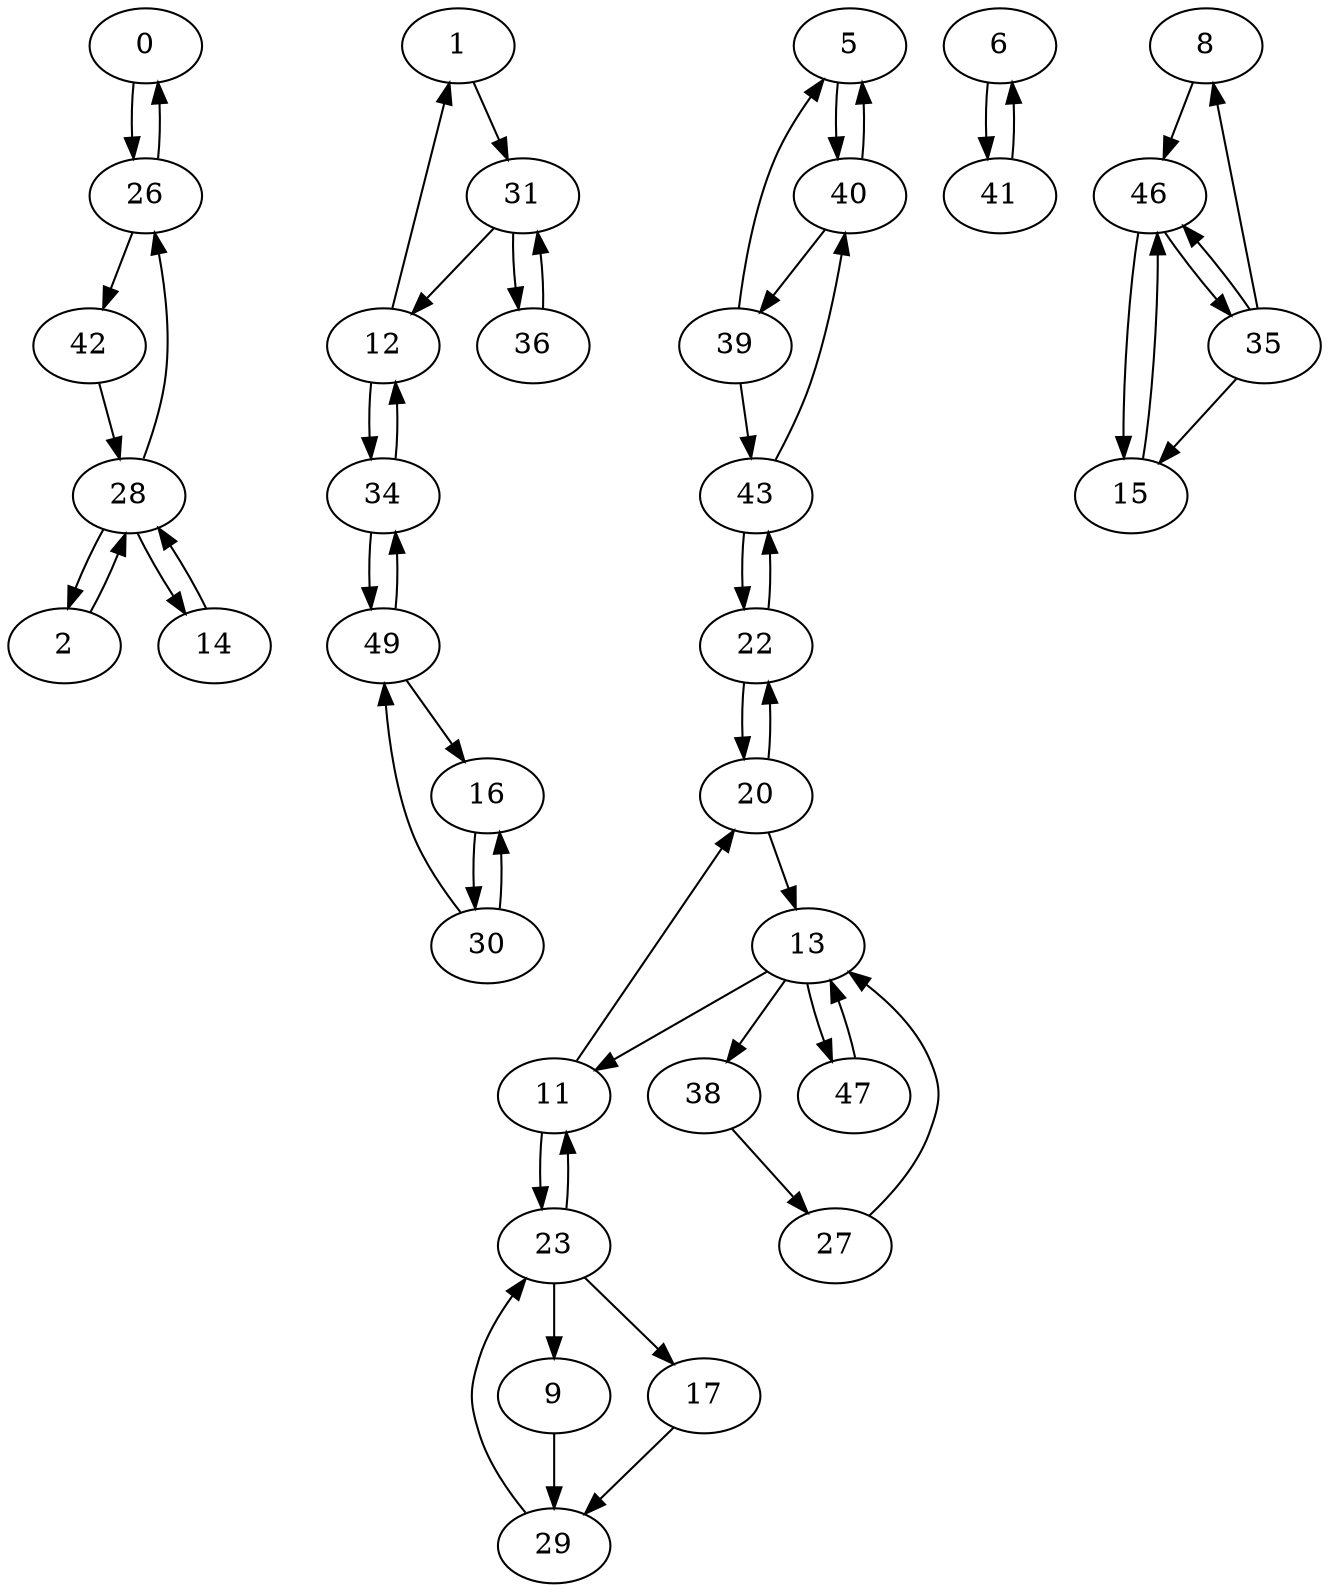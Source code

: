 digraph G {
  0 -> 26;
  1 -> 31;
  2 -> 28;
  5 -> 40;
  6 -> 41;
  8 -> 46;
  9 -> 29;
  11 -> 20;
  11 -> 23;
  12 -> 1;
  12 -> 34;
  13 -> 11;
  13 -> 38;
  13 -> 47;
  14 -> 28;
  15 -> 46;
  16 -> 30;
  17 -> 29;
  20 -> 13;
  20 -> 22;
  22 -> 20;
  22 -> 43;
  23 -> 9;
  23 -> 11;
  23 -> 17;
  26 -> 0;
  26 -> 42;
  27 -> 13;
  28 -> 2;
  28 -> 14;
  28 -> 26;
  29 -> 23;
  30 -> 16;
  30 -> 49;
  31 -> 12;
  31 -> 36;
  34 -> 12;
  34 -> 49;
  35 -> 8;
  35 -> 15;
  35 -> 46;
  36 -> 31;
  38 -> 27;
  39 -> 5;
  39 -> 43;
  40 -> 5;
  40 -> 39;
  41 -> 6;
  42 -> 28;
  43 -> 22;
  43 -> 40;
  46 -> 15;
  46 -> 35;
  47 -> 13;
  49 -> 16;
  49 -> 34;
}